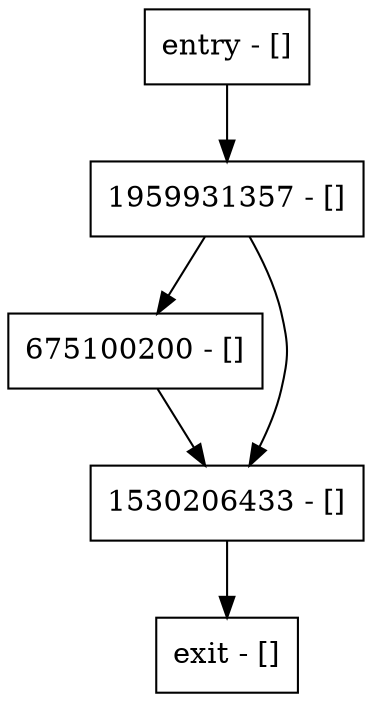 digraph foo {
node [shape=record];
entry [label="entry - []"];
exit [label="exit - []"];
675100200 [label="675100200 - []"];
1959931357 [label="1959931357 - []"];
1530206433 [label="1530206433 - []"];
entry;
exit;
entry -> 1959931357;
675100200 -> 1530206433;
1959931357 -> 675100200;
1959931357 -> 1530206433;
1530206433 -> exit;
}

